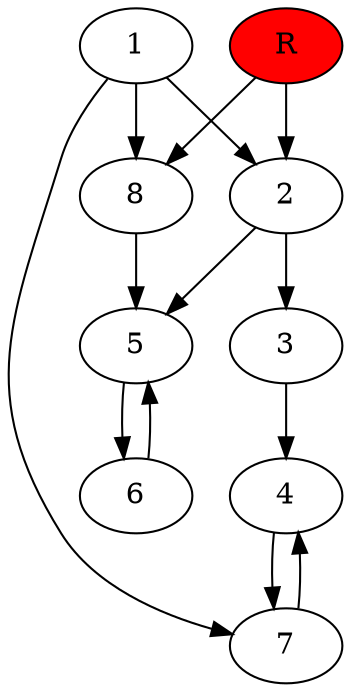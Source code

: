 digraph prb11946 {
	1
	2
	3
	4
	5
	6
	7
	8
	R [fillcolor="#ff0000" style=filled]
	1 -> 2
	1 -> 7
	1 -> 8
	2 -> 3
	2 -> 5
	3 -> 4
	4 -> 7
	5 -> 6
	6 -> 5
	7 -> 4
	8 -> 5
	R -> 2
	R -> 8
}
